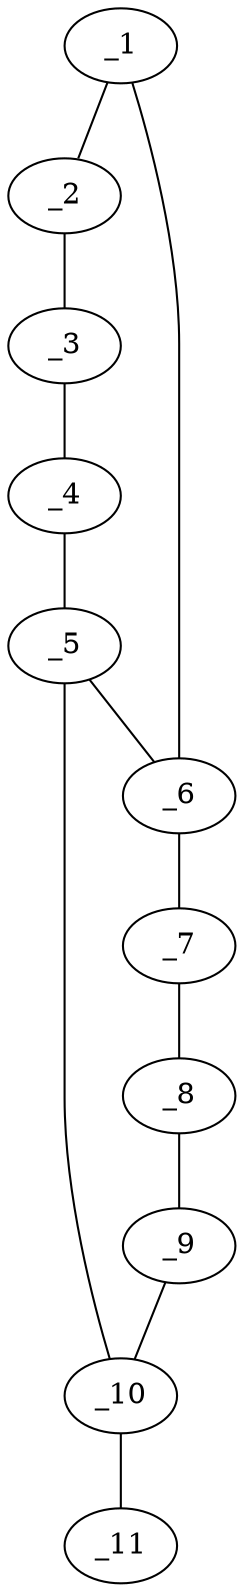 graph molid654113 {
	_1	 [charge=0,
		chem=1,
		symbol="C  ",
		x="2.866",
		y="1.5"];
	_2	 [charge=0,
		chem=1,
		symbol="C  ",
		x=2,
		y=1];
	_1 -- _2	 [valence=1];
	_6	 [charge=0,
		chem=1,
		symbol="C  ",
		x="3.7321",
		y=1];
	_1 -- _6	 [valence=2];
	_3	 [charge=0,
		chem=1,
		symbol="C  ",
		x=2,
		y=0];
	_2 -- _3	 [valence=2];
	_4	 [charge=0,
		chem=1,
		symbol="C  ",
		x="2.866",
		y="-0.5"];
	_3 -- _4	 [valence=1];
	_5	 [charge=0,
		chem=1,
		symbol="C  ",
		x="3.7321",
		y=0];
	_4 -- _5	 [valence=2];
	_5 -- _6	 [valence=1];
	_10	 [charge=0,
		chem=1,
		symbol="C  ",
		x="4.5981",
		y="-0.5"];
	_5 -- _10	 [valence=1];
	_7	 [charge=0,
		chem=2,
		symbol="O  ",
		x="4.5981",
		y="1.5"];
	_6 -- _7	 [valence=1];
	_8	 [charge=0,
		chem=1,
		symbol="C  ",
		x="5.4641",
		y=1];
	_7 -- _8	 [valence=1];
	_9	 [charge=0,
		chem=1,
		symbol="C  ",
		x="5.4641",
		y=0];
	_8 -- _9	 [valence=1];
	_9 -- _10	 [valence=1];
	_11	 [charge=0,
		chem=2,
		symbol="O  ",
		x="4.5981",
		y="-1.5"];
	_10 -- _11	 [valence=1];
}
